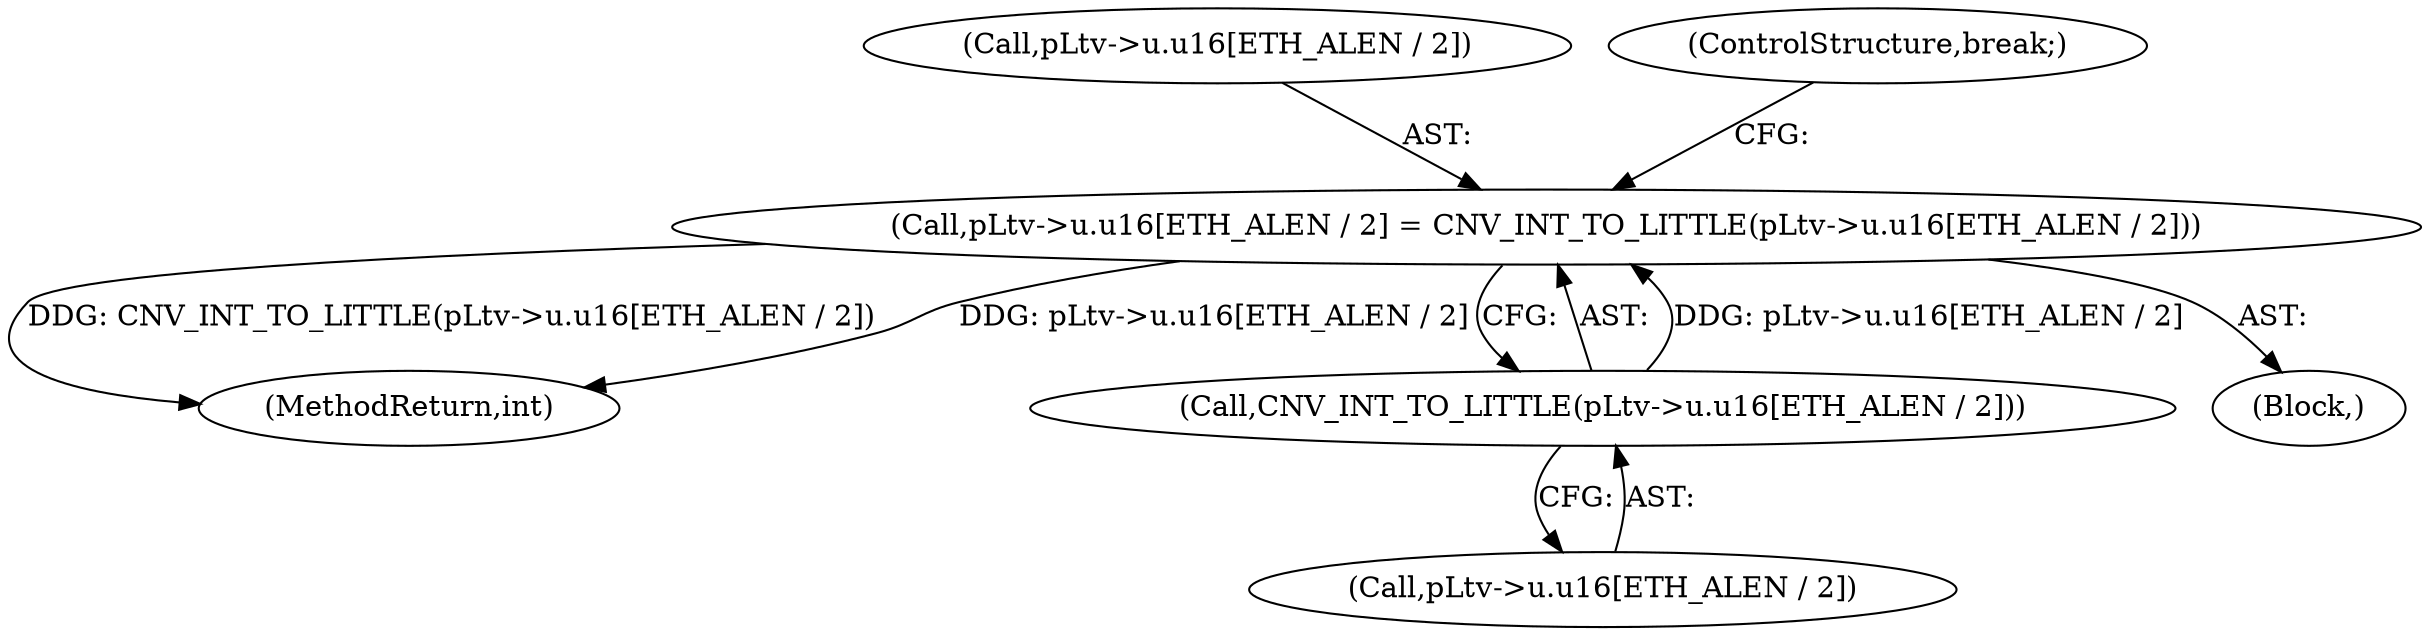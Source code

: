 digraph "0_linux_b5e2f339865fb443107e5b10603e53bbc92dc054_0@pointer" {
"1002335" [label="(Call,pLtv->u.u16[ETH_ALEN / 2] = CNV_INT_TO_LITTLE(pLtv->u.u16[ETH_ALEN / 2]))"];
"1002345" [label="(Call,CNV_INT_TO_LITTLE(pLtv->u.u16[ETH_ALEN / 2]))"];
"1002520" [label="(MethodReturn,int)"];
"1002336" [label="(Call,pLtv->u.u16[ETH_ALEN / 2])"];
"1002355" [label="(ControlStructure,break;)"];
"1002346" [label="(Call,pLtv->u.u16[ETH_ALEN / 2])"];
"1002335" [label="(Call,pLtv->u.u16[ETH_ALEN / 2] = CNV_INT_TO_LITTLE(pLtv->u.u16[ETH_ALEN / 2]))"];
"1000412" [label="(Block,)"];
"1002345" [label="(Call,CNV_INT_TO_LITTLE(pLtv->u.u16[ETH_ALEN / 2]))"];
"1002335" -> "1000412"  [label="AST: "];
"1002335" -> "1002345"  [label="CFG: "];
"1002336" -> "1002335"  [label="AST: "];
"1002345" -> "1002335"  [label="AST: "];
"1002355" -> "1002335"  [label="CFG: "];
"1002335" -> "1002520"  [label="DDG: CNV_INT_TO_LITTLE(pLtv->u.u16[ETH_ALEN / 2])"];
"1002335" -> "1002520"  [label="DDG: pLtv->u.u16[ETH_ALEN / 2]"];
"1002345" -> "1002335"  [label="DDG: pLtv->u.u16[ETH_ALEN / 2]"];
"1002345" -> "1002346"  [label="CFG: "];
"1002346" -> "1002345"  [label="AST: "];
}

